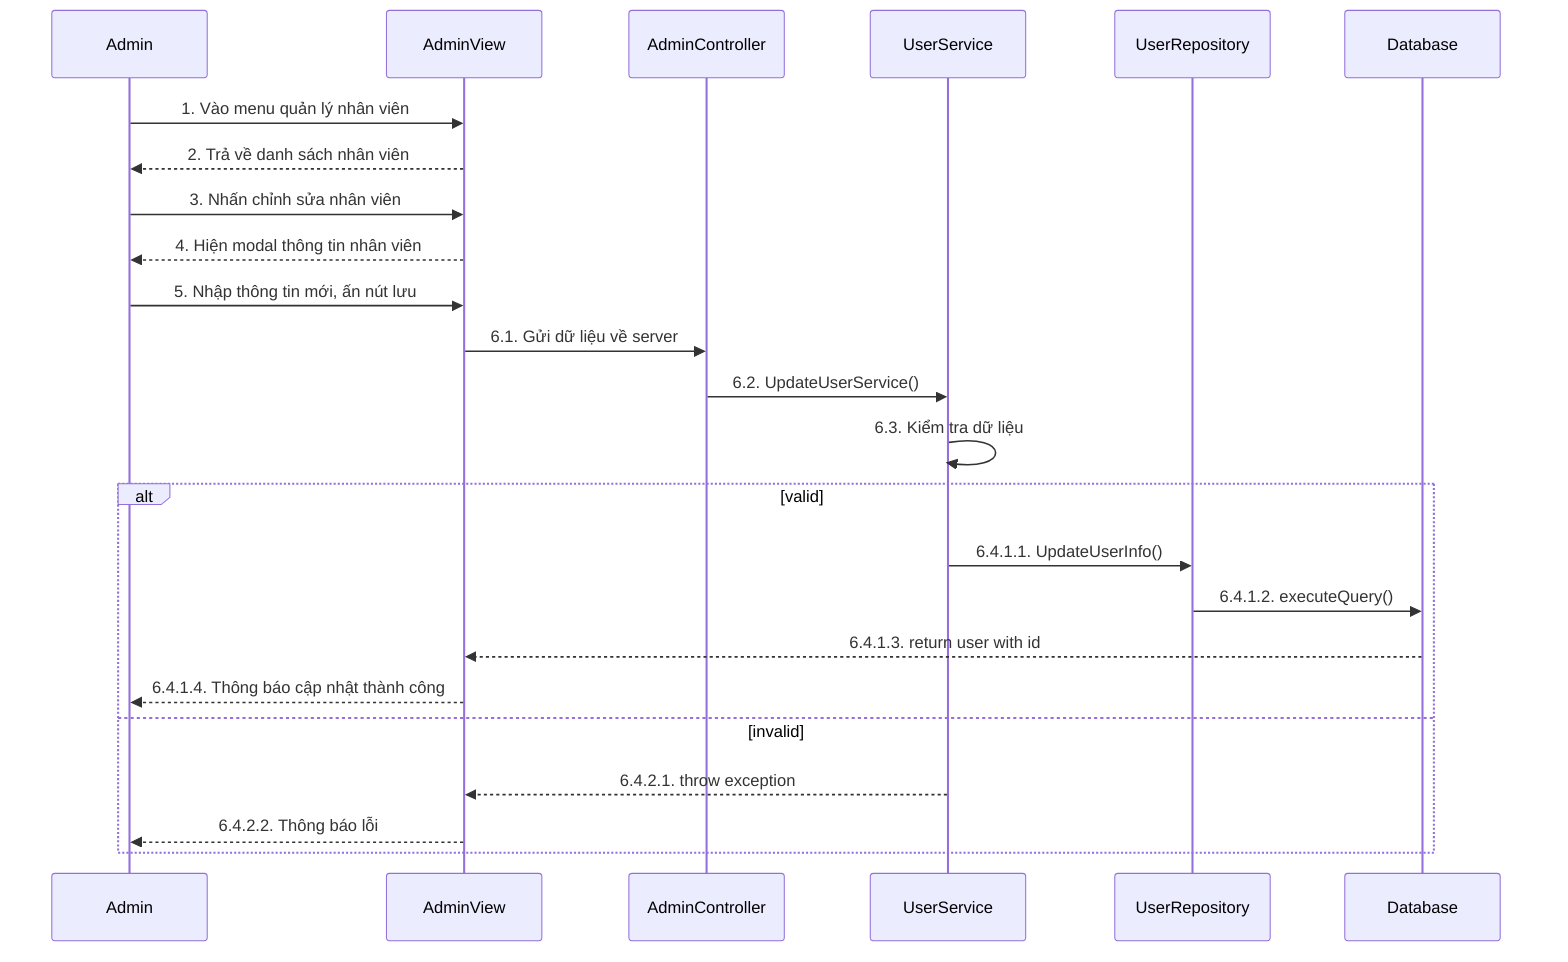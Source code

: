 sequenceDiagram
    participant Admin
    participant AdminView
    participant AdminController
    participant UserService
    participant UserRepository
    participant Database

    Admin->>AdminView: 1. Vào menu quản lý nhân viên
    AdminView-->>Admin: 2. Trả về danh sách nhân viên
    Admin->>AdminView: 3. Nhấn chỉnh sửa nhân viên
    AdminView-->>Admin: 4. Hiện modal thông tin nhân viên
    Admin->>AdminView: 5. Nhập thông tin mới, ấn nút lưu
    
    AdminView->>AdminController: 6.1. Gửi dữ liệu về server
    AdminController->>UserService: 6.2. UpdateUserService()
    UserService->>UserService: 6.3. Kiểm tra dữ liệu

    alt valid
        UserService->>UserRepository: 6.4.1.1. UpdateUserInfo()
        UserRepository->>Database: 6.4.1.2. executeQuery()
        
        Database-->>AdminView: 6.4.1.3. return user with id
        AdminView-->>Admin: 6.4.1.4. Thông báo cập nhật thành công
    else invalid
        UserService-->>AdminView: 6.4.2.1. throw exception
        AdminView-->>Admin: 6.4.2.2. Thông báo lỗi
    end